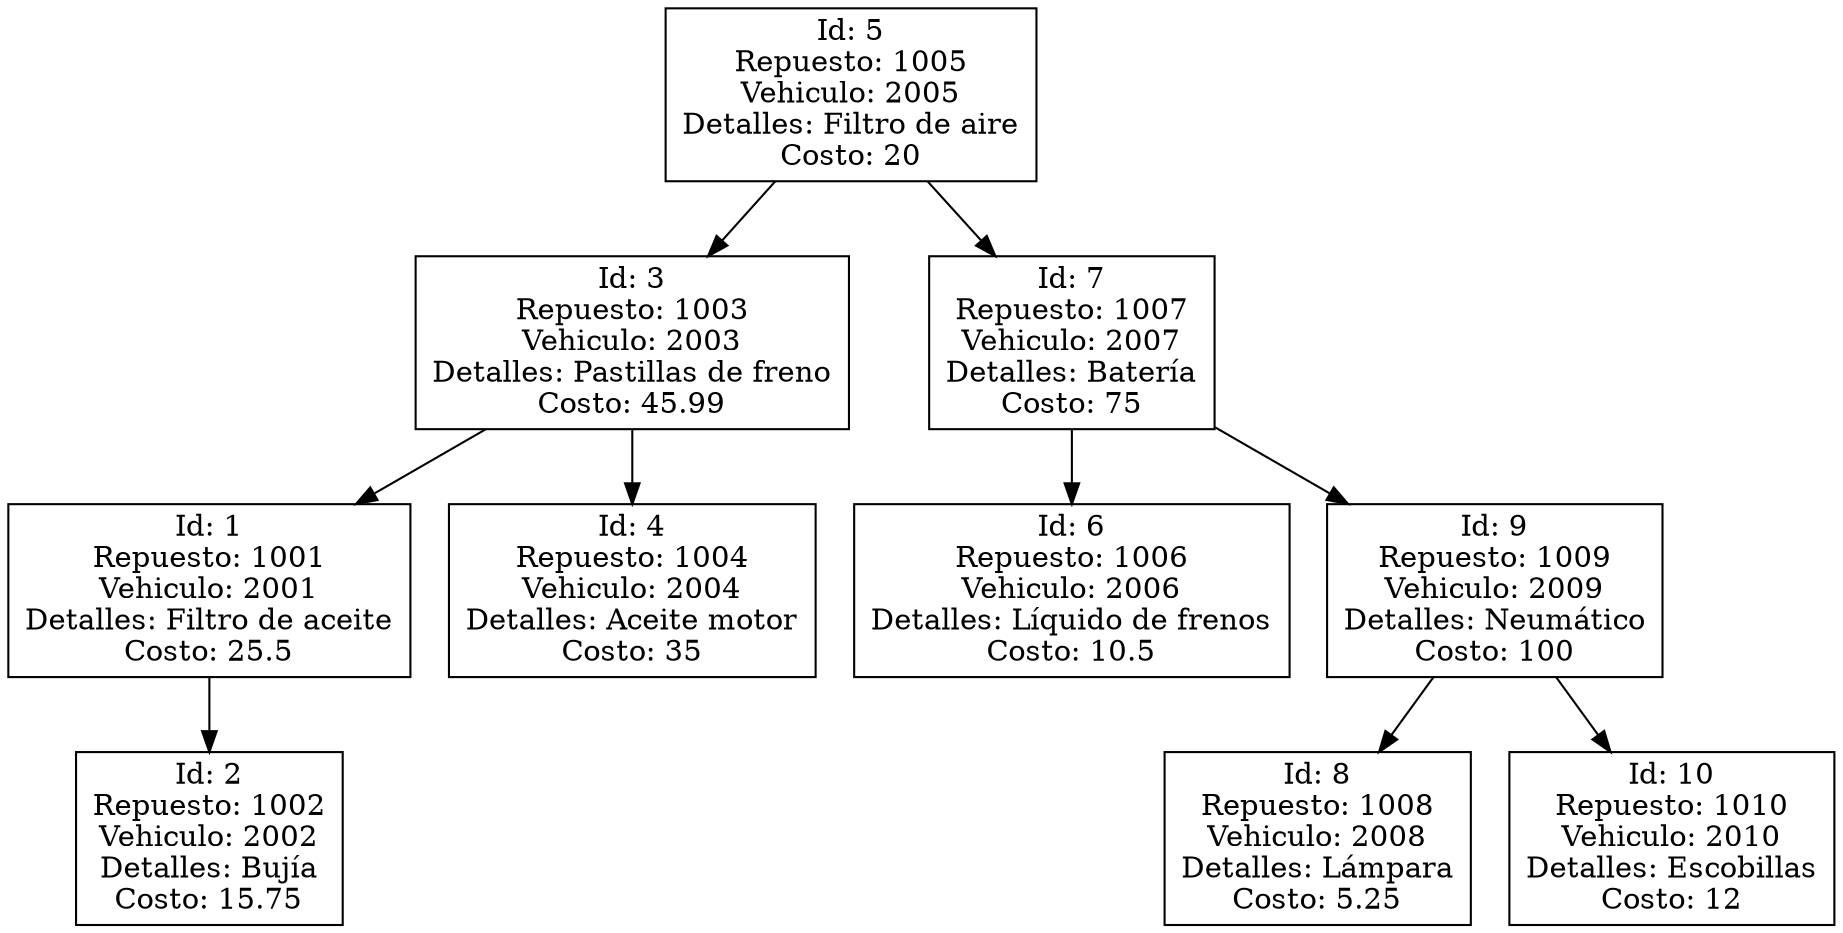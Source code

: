 digraph BST {
    node [shape=rectangle];
    "5" [label="Id: 5\nRepuesto: 1005\nVehiculo: 2005\nDetalles: Filtro de aire\nCosto: 20"];
    "5" -> "3";
    "3" [label="Id: 3\nRepuesto: 1003\nVehiculo: 2003\nDetalles: Pastillas de freno\nCosto: 45.99"];
    "3" -> "1";
    "1" [label="Id: 1\nRepuesto: 1001\nVehiculo: 2001\nDetalles: Filtro de aceite\nCosto: 25.5"];
    "1" -> "2";
    "2" [label="Id: 2\nRepuesto: 1002\nVehiculo: 2002\nDetalles: Bujía\nCosto: 15.75"];
    "3" -> "4";
    "4" [label="Id: 4\nRepuesto: 1004\nVehiculo: 2004\nDetalles: Aceite motor\nCosto: 35"];
    "5" -> "7";
    "7" [label="Id: 7\nRepuesto: 1007\nVehiculo: 2007\nDetalles: Batería\nCosto: 75"];
    "7" -> "6";
    "6" [label="Id: 6\nRepuesto: 1006\nVehiculo: 2006\nDetalles: Líquido de frenos\nCosto: 10.5"];
    "7" -> "9";
    "9" [label="Id: 9\nRepuesto: 1009\nVehiculo: 2009\nDetalles: Neumático\nCosto: 100"];
    "9" -> "8";
    "8" [label="Id: 8\nRepuesto: 1008\nVehiculo: 2008\nDetalles: Lámpara\nCosto: 5.25"];
    "9" -> "10";
    "10" [label="Id: 10\nRepuesto: 1010\nVehiculo: 2010\nDetalles: Escobillas\nCosto: 12"];
}
